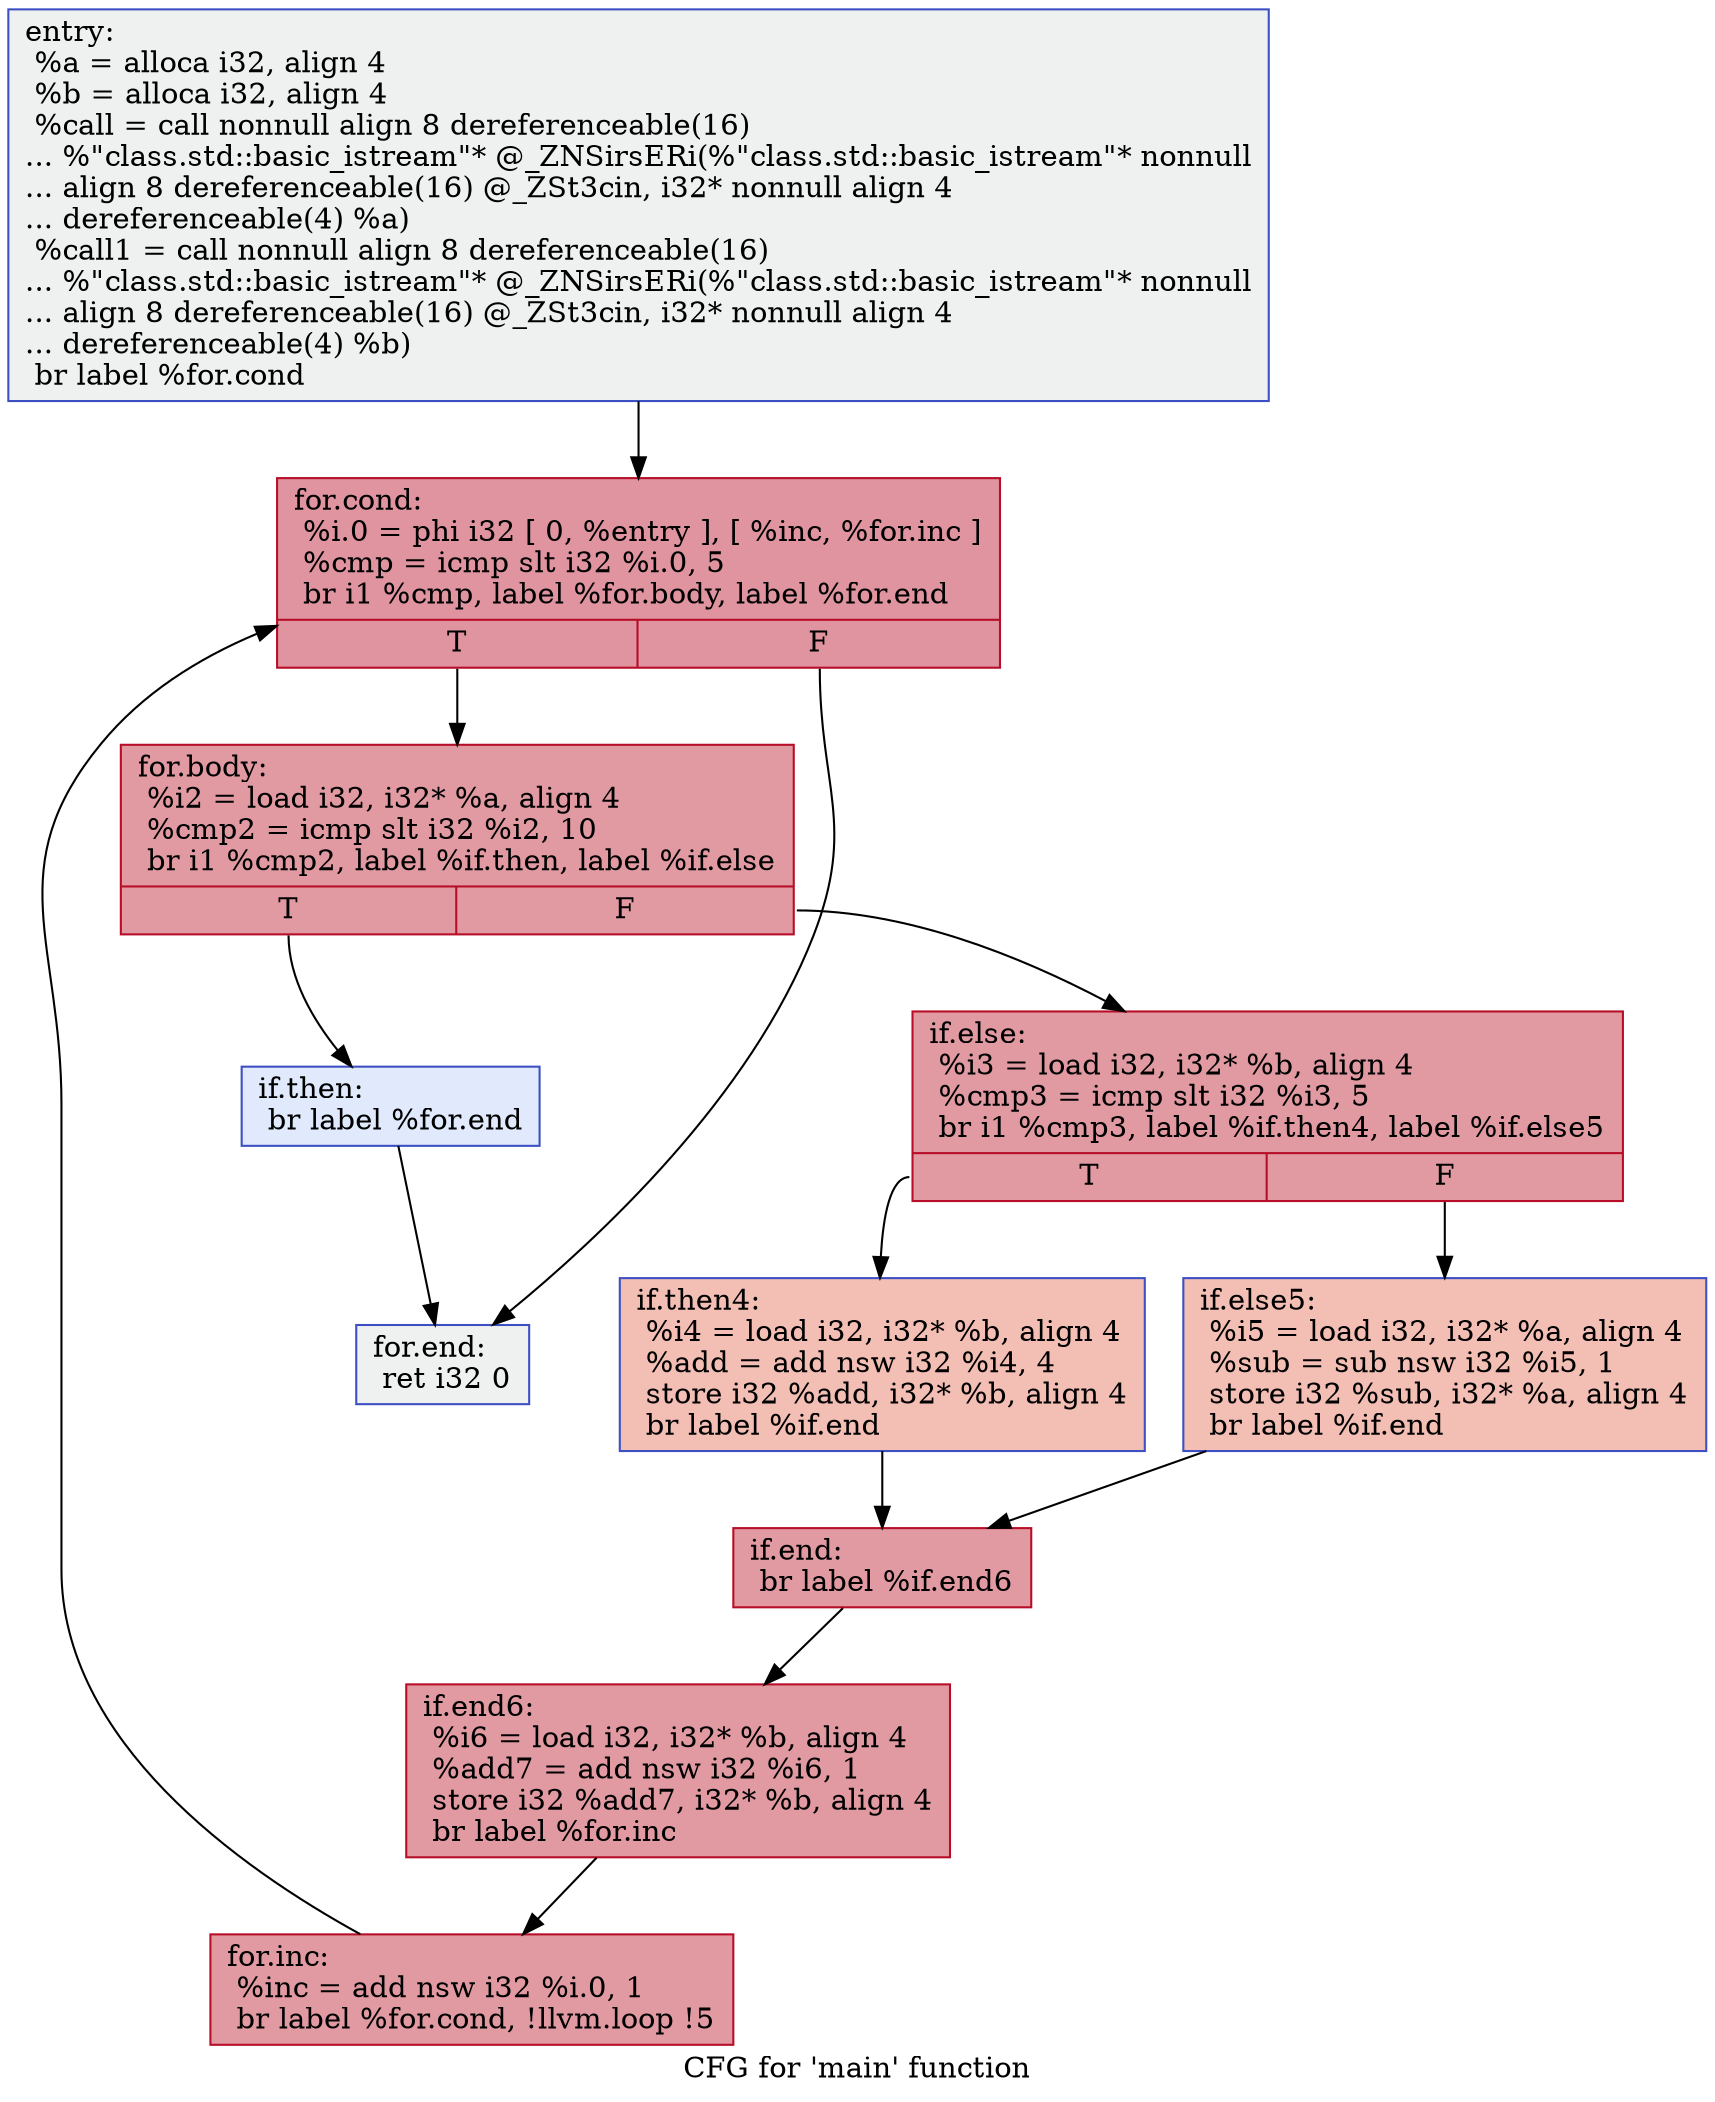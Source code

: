 digraph "CFG for 'main' function" {
	label="CFG for 'main' function";

	Node0x55a1da05ca90 [shape=record,color="#3d50c3ff", style=filled, fillcolor="#dbdcde70",label="{entry:\l  %a = alloca i32, align 4\l  %b = alloca i32, align 4\l  %call = call nonnull align 8 dereferenceable(16)\l... %\"class.std::basic_istream\"* @_ZNSirsERi(%\"class.std::basic_istream\"* nonnull\l... align 8 dereferenceable(16) @_ZSt3cin, i32* nonnull align 4\l... dereferenceable(4) %a)\l  %call1 = call nonnull align 8 dereferenceable(16)\l... %\"class.std::basic_istream\"* @_ZNSirsERi(%\"class.std::basic_istream\"* nonnull\l... align 8 dereferenceable(16) @_ZSt3cin, i32* nonnull align 4\l... dereferenceable(4) %b)\l  br label %for.cond\l}"];
	Node0x55a1da05ca90 -> Node0x55a1da05d050;
	Node0x55a1da05d050 [shape=record,color="#b70d28ff", style=filled, fillcolor="#b70d2870",label="{for.cond:                                         \l  %i.0 = phi i32 [ 0, %entry ], [ %inc, %for.inc ]\l  %cmp = icmp slt i32 %i.0, 5\l  br i1 %cmp, label %for.body, label %for.end\l|{<s0>T|<s1>F}}"];
	Node0x55a1da05d050:s0 -> Node0x55a1da05d450;
	Node0x55a1da05d050:s1 -> Node0x55a1da05d530;
	Node0x55a1da05d450 [shape=record,color="#b70d28ff", style=filled, fillcolor="#bb1b2c70",label="{for.body:                                         \l  %i2 = load i32, i32* %a, align 4\l  %cmp2 = icmp slt i32 %i2, 10\l  br i1 %cmp2, label %if.then, label %if.else\l|{<s0>T|<s1>F}}"];
	Node0x55a1da05d450:s0 -> Node0x55a1da05d9c0;
	Node0x55a1da05d450:s1 -> Node0x55a1da05da30;
	Node0x55a1da05d9c0 [shape=record,color="#3d50c3ff", style=filled, fillcolor="#b9d0f970",label="{if.then:                                          \l  br label %for.end\l}"];
	Node0x55a1da05d9c0 -> Node0x55a1da05d530;
	Node0x55a1da05da30 [shape=record,color="#b70d28ff", style=filled, fillcolor="#bb1b2c70",label="{if.else:                                          \l  %i3 = load i32, i32* %b, align 4\l  %cmp3 = icmp slt i32 %i3, 5\l  br i1 %cmp3, label %if.then4, label %if.else5\l|{<s0>T|<s1>F}}"];
	Node0x55a1da05da30:s0 -> Node0x55a1da05dd60;
	Node0x55a1da05da30:s1 -> Node0x55a1da05dde0;
	Node0x55a1da05dd60 [shape=record,color="#3d50c3ff", style=filled, fillcolor="#e36c5570",label="{if.then4:                                         \l  %i4 = load i32, i32* %b, align 4\l  %add = add nsw i32 %i4, 4\l  store i32 %add, i32* %b, align 4\l  br label %if.end\l}"];
	Node0x55a1da05dd60 -> Node0x55a1da05e110;
	Node0x55a1da05dde0 [shape=record,color="#3d50c3ff", style=filled, fillcolor="#e36c5570",label="{if.else5:                                         \l  %i5 = load i32, i32* %a, align 4\l  %sub = sub nsw i32 %i5, 1\l  store i32 %sub, i32* %a, align 4\l  br label %if.end\l}"];
	Node0x55a1da05dde0 -> Node0x55a1da05e110;
	Node0x55a1da05e110 [shape=record,color="#b70d28ff", style=filled, fillcolor="#bb1b2c70",label="{if.end:                                           \l  br label %if.end6\l}"];
	Node0x55a1da05e110 -> Node0x55a1da05e430;
	Node0x55a1da05e430 [shape=record,color="#b70d28ff", style=filled, fillcolor="#bb1b2c70",label="{if.end6:                                          \l  %i6 = load i32, i32* %b, align 4\l  %add7 = add nsw i32 %i6, 1\l  store i32 %add7, i32* %b, align 4\l  br label %for.inc\l}"];
	Node0x55a1da05e430 -> Node0x55a1da05d1d0;
	Node0x55a1da05d1d0 [shape=record,color="#b70d28ff", style=filled, fillcolor="#bb1b2c70",label="{for.inc:                                          \l  %inc = add nsw i32 %i.0, 1\l  br label %for.cond, !llvm.loop !5\l}"];
	Node0x55a1da05d1d0 -> Node0x55a1da05d050;
	Node0x55a1da05d530 [shape=record,color="#3d50c3ff", style=filled, fillcolor="#dbdcde70",label="{for.end:                                          \l  ret i32 0\l}"];
}
